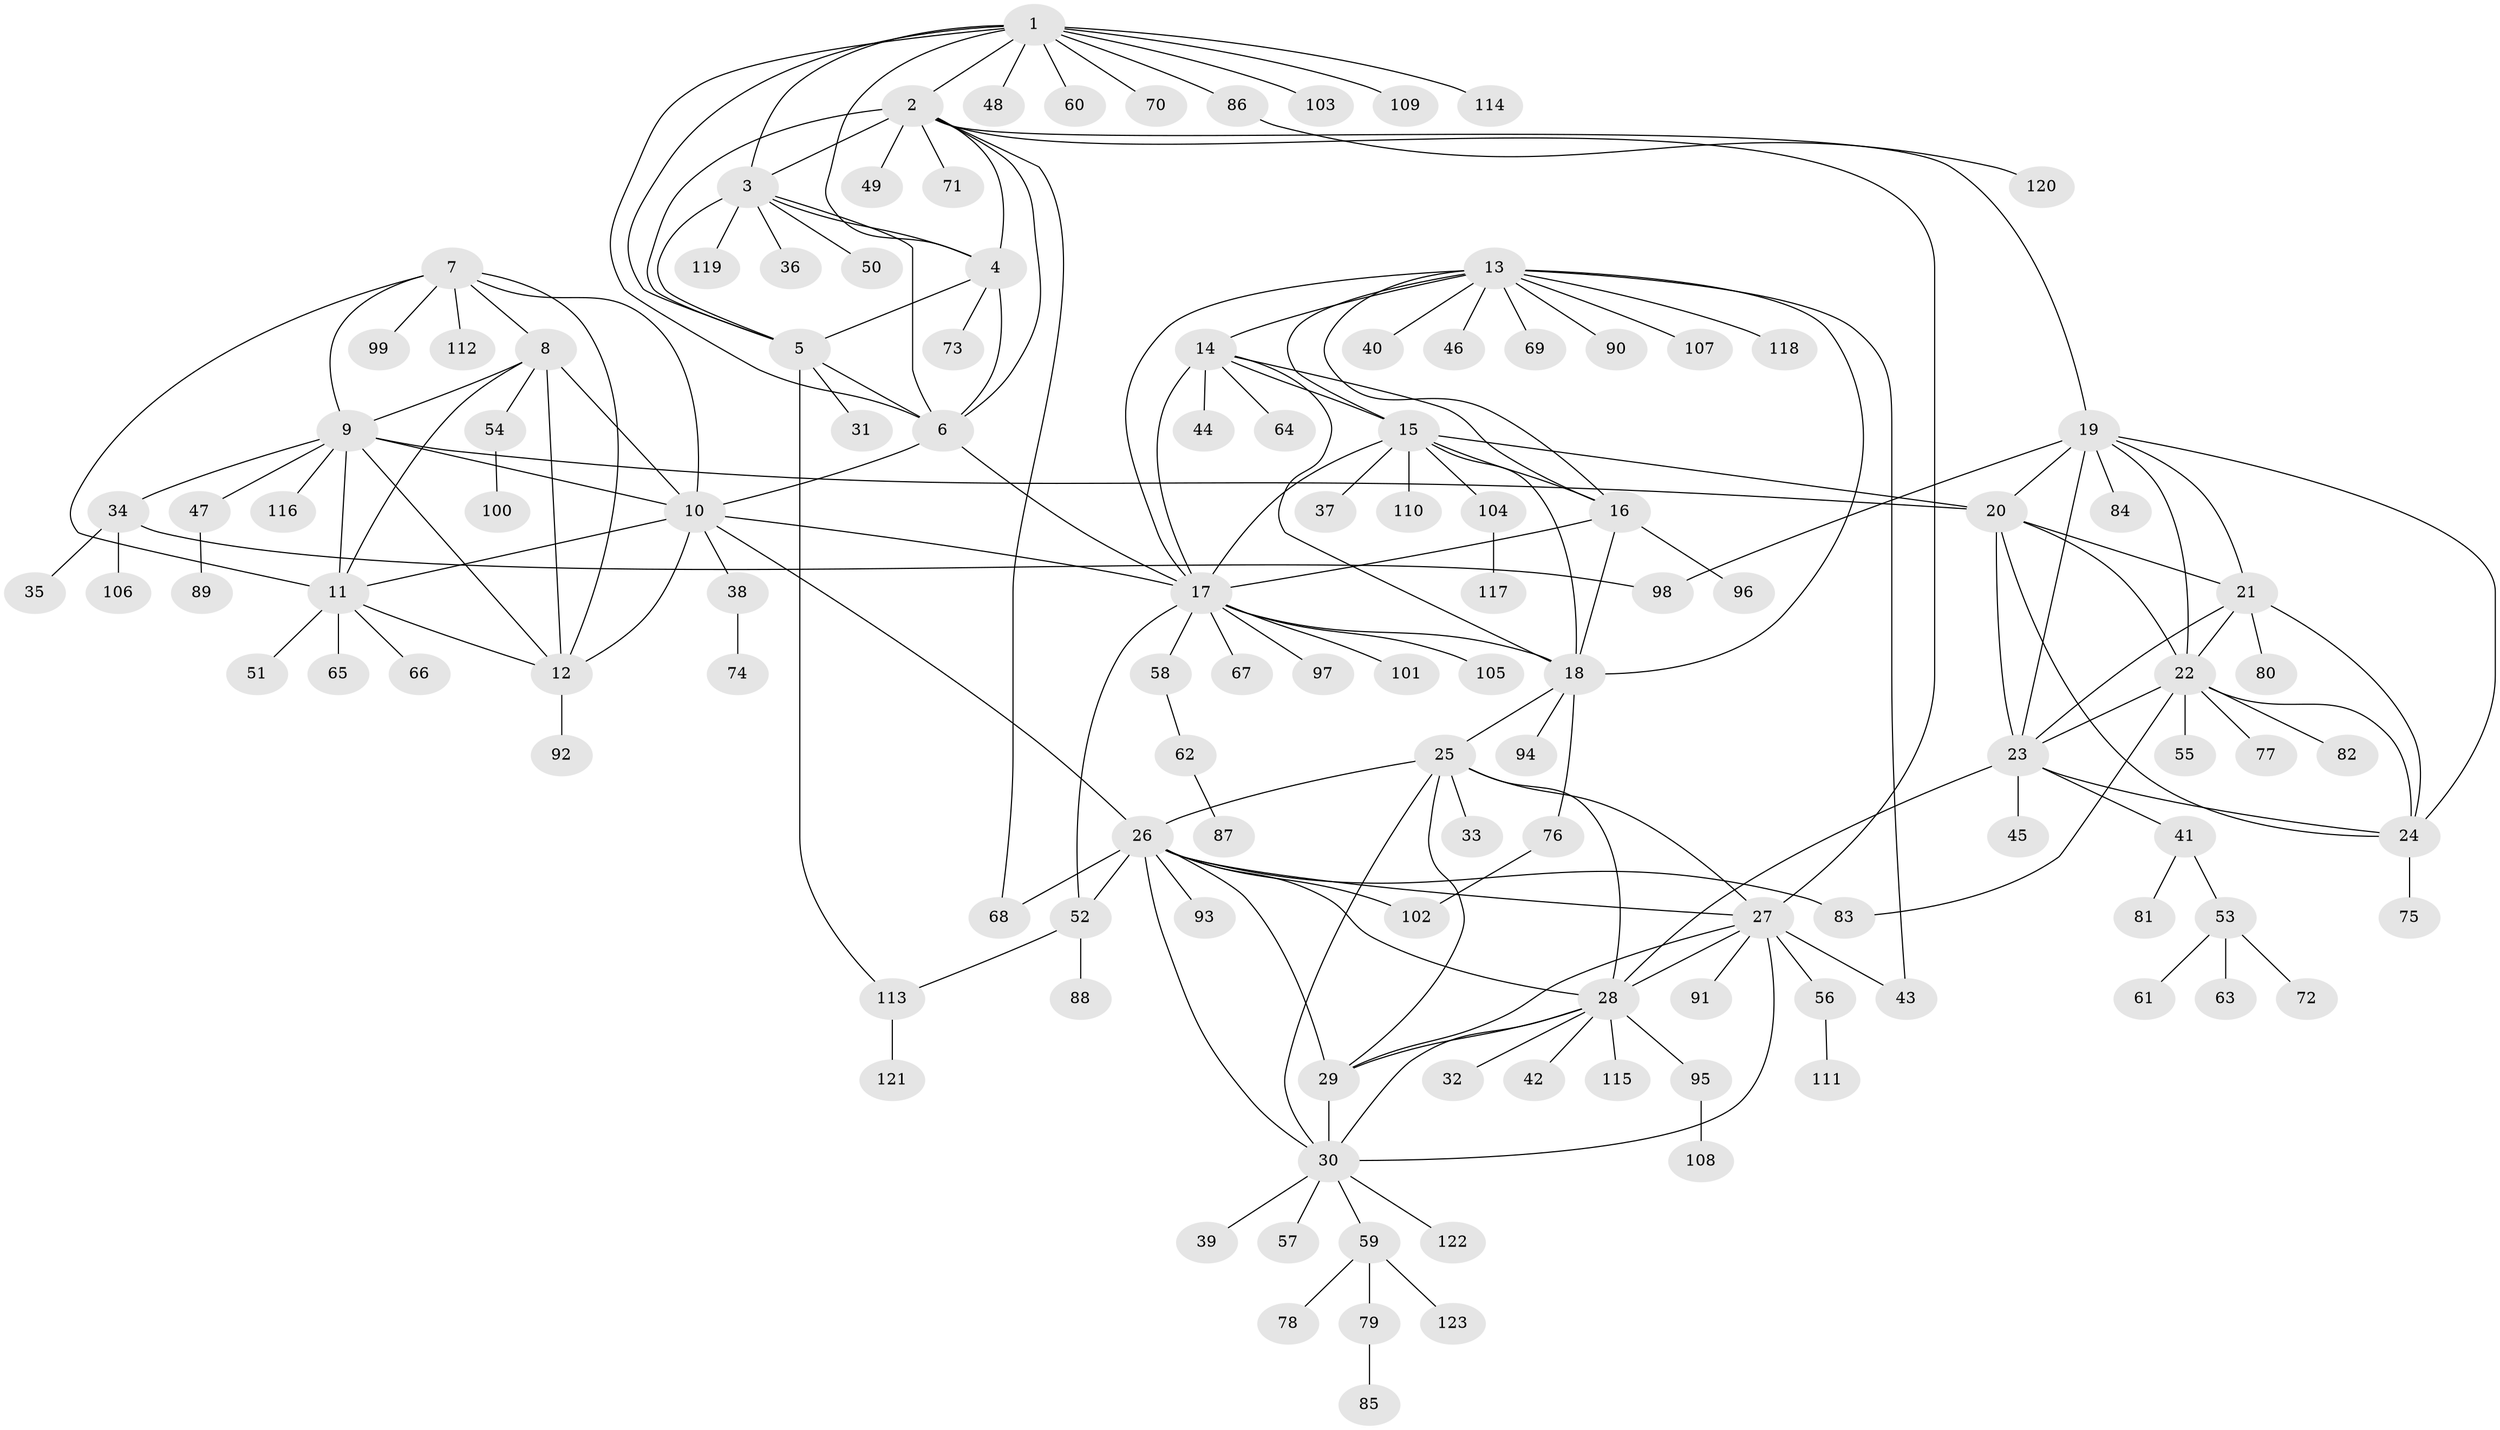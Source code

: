 // Generated by graph-tools (version 1.1) at 2025/11/02/27/25 16:11:36]
// undirected, 123 vertices, 185 edges
graph export_dot {
graph [start="1"]
  node [color=gray90,style=filled];
  1;
  2;
  3;
  4;
  5;
  6;
  7;
  8;
  9;
  10;
  11;
  12;
  13;
  14;
  15;
  16;
  17;
  18;
  19;
  20;
  21;
  22;
  23;
  24;
  25;
  26;
  27;
  28;
  29;
  30;
  31;
  32;
  33;
  34;
  35;
  36;
  37;
  38;
  39;
  40;
  41;
  42;
  43;
  44;
  45;
  46;
  47;
  48;
  49;
  50;
  51;
  52;
  53;
  54;
  55;
  56;
  57;
  58;
  59;
  60;
  61;
  62;
  63;
  64;
  65;
  66;
  67;
  68;
  69;
  70;
  71;
  72;
  73;
  74;
  75;
  76;
  77;
  78;
  79;
  80;
  81;
  82;
  83;
  84;
  85;
  86;
  87;
  88;
  89;
  90;
  91;
  92;
  93;
  94;
  95;
  96;
  97;
  98;
  99;
  100;
  101;
  102;
  103;
  104;
  105;
  106;
  107;
  108;
  109;
  110;
  111;
  112;
  113;
  114;
  115;
  116;
  117;
  118;
  119;
  120;
  121;
  122;
  123;
  1 -- 2;
  1 -- 3;
  1 -- 4;
  1 -- 5;
  1 -- 6;
  1 -- 48;
  1 -- 60;
  1 -- 70;
  1 -- 86;
  1 -- 103;
  1 -- 109;
  1 -- 114;
  2 -- 3;
  2 -- 4;
  2 -- 5;
  2 -- 6;
  2 -- 19;
  2 -- 27;
  2 -- 49;
  2 -- 68;
  2 -- 71;
  3 -- 4;
  3 -- 5;
  3 -- 6;
  3 -- 36;
  3 -- 50;
  3 -- 119;
  4 -- 5;
  4 -- 6;
  4 -- 73;
  5 -- 6;
  5 -- 31;
  5 -- 113;
  6 -- 10;
  6 -- 17;
  7 -- 8;
  7 -- 9;
  7 -- 10;
  7 -- 11;
  7 -- 12;
  7 -- 99;
  7 -- 112;
  8 -- 9;
  8 -- 10;
  8 -- 11;
  8 -- 12;
  8 -- 54;
  9 -- 10;
  9 -- 11;
  9 -- 12;
  9 -- 20;
  9 -- 34;
  9 -- 47;
  9 -- 116;
  10 -- 11;
  10 -- 12;
  10 -- 17;
  10 -- 26;
  10 -- 38;
  11 -- 12;
  11 -- 51;
  11 -- 65;
  11 -- 66;
  12 -- 92;
  13 -- 14;
  13 -- 15;
  13 -- 16;
  13 -- 17;
  13 -- 18;
  13 -- 40;
  13 -- 43;
  13 -- 46;
  13 -- 69;
  13 -- 90;
  13 -- 107;
  13 -- 118;
  14 -- 15;
  14 -- 16;
  14 -- 17;
  14 -- 18;
  14 -- 44;
  14 -- 64;
  15 -- 16;
  15 -- 17;
  15 -- 18;
  15 -- 20;
  15 -- 37;
  15 -- 104;
  15 -- 110;
  16 -- 17;
  16 -- 18;
  16 -- 96;
  17 -- 18;
  17 -- 52;
  17 -- 58;
  17 -- 67;
  17 -- 97;
  17 -- 101;
  17 -- 105;
  18 -- 25;
  18 -- 76;
  18 -- 94;
  19 -- 20;
  19 -- 21;
  19 -- 22;
  19 -- 23;
  19 -- 24;
  19 -- 84;
  19 -- 98;
  20 -- 21;
  20 -- 22;
  20 -- 23;
  20 -- 24;
  21 -- 22;
  21 -- 23;
  21 -- 24;
  21 -- 80;
  22 -- 23;
  22 -- 24;
  22 -- 55;
  22 -- 77;
  22 -- 82;
  22 -- 83;
  23 -- 24;
  23 -- 28;
  23 -- 41;
  23 -- 45;
  24 -- 75;
  25 -- 26;
  25 -- 27;
  25 -- 28;
  25 -- 29;
  25 -- 30;
  25 -- 33;
  26 -- 27;
  26 -- 28;
  26 -- 29;
  26 -- 30;
  26 -- 52;
  26 -- 68;
  26 -- 83;
  26 -- 93;
  26 -- 102;
  27 -- 28;
  27 -- 29;
  27 -- 30;
  27 -- 43;
  27 -- 56;
  27 -- 91;
  28 -- 29;
  28 -- 30;
  28 -- 32;
  28 -- 42;
  28 -- 95;
  28 -- 115;
  29 -- 30;
  30 -- 39;
  30 -- 57;
  30 -- 59;
  30 -- 122;
  34 -- 35;
  34 -- 98;
  34 -- 106;
  38 -- 74;
  41 -- 53;
  41 -- 81;
  47 -- 89;
  52 -- 88;
  52 -- 113;
  53 -- 61;
  53 -- 63;
  53 -- 72;
  54 -- 100;
  56 -- 111;
  58 -- 62;
  59 -- 78;
  59 -- 79;
  59 -- 123;
  62 -- 87;
  76 -- 102;
  79 -- 85;
  86 -- 120;
  95 -- 108;
  104 -- 117;
  113 -- 121;
}
